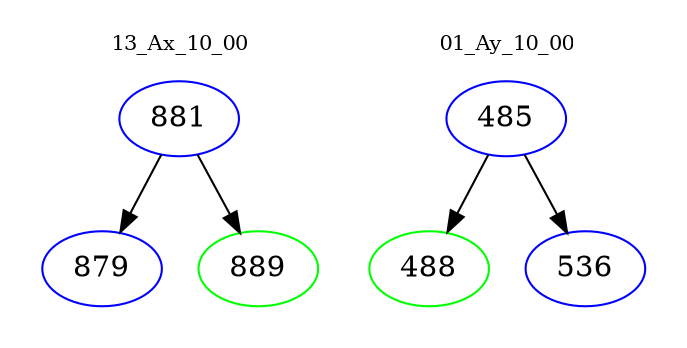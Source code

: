 digraph{
subgraph cluster_0 {
color = white
label = "13_Ax_10_00";
fontsize=10;
T0_881 [label="881", color="blue"]
T0_881 -> T0_879 [color="black"]
T0_879 [label="879", color="blue"]
T0_881 -> T0_889 [color="black"]
T0_889 [label="889", color="green"]
}
subgraph cluster_1 {
color = white
label = "01_Ay_10_00";
fontsize=10;
T1_485 [label="485", color="blue"]
T1_485 -> T1_488 [color="black"]
T1_488 [label="488", color="green"]
T1_485 -> T1_536 [color="black"]
T1_536 [label="536", color="blue"]
}
}
